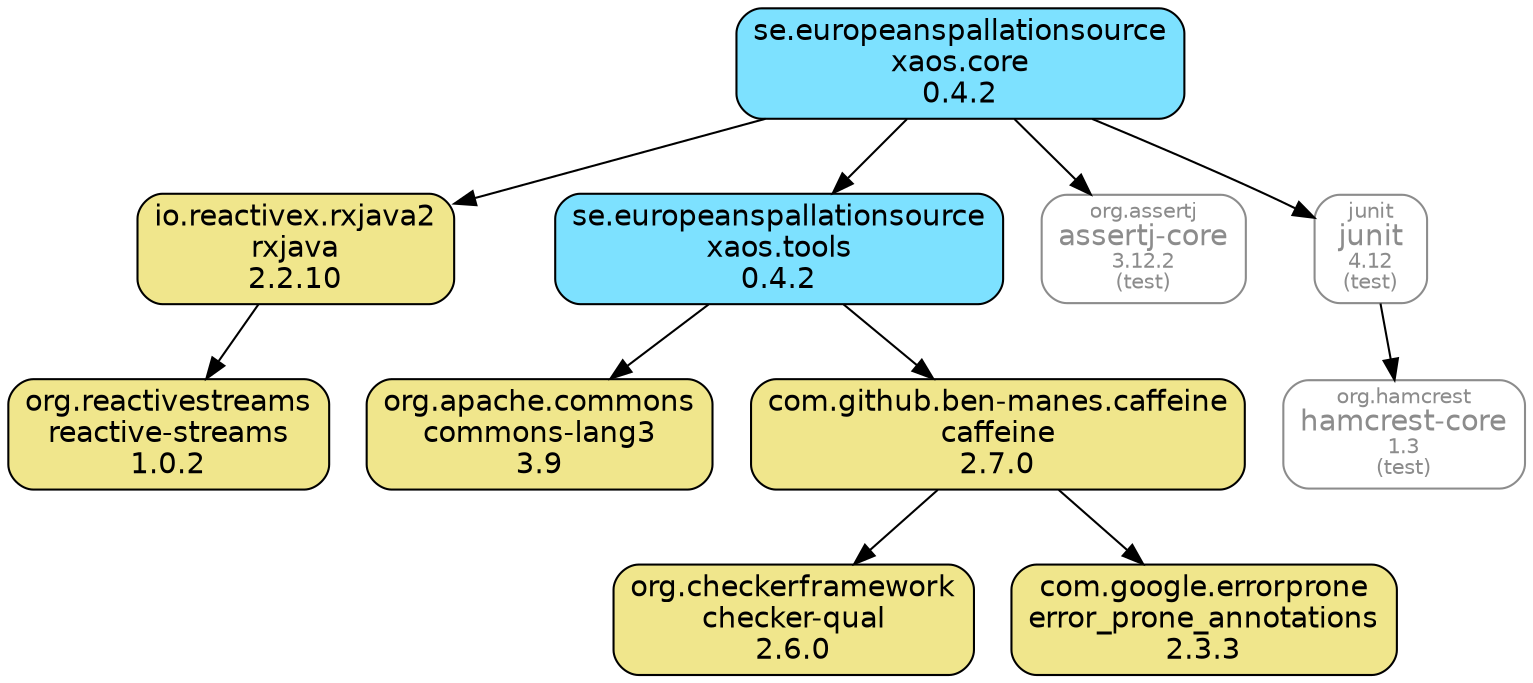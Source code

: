 digraph "xaos.core" {
  node [shape="box",style="rounded",fontname="Helvetica",fontsize="14"]
  edge [fontsize="10",fontname="Helvetica"]

  // Node Definitions:
  "io.reactivex.rxjava2:rxjava:jar"[shape="box",style="rounded, filled",fillcolor="khaki",label=<io.reactivex.rxjava2<br/>rxjava<br/>2.2.10>]
  "org.reactivestreams:reactive-streams:jar"[shape="box",style="rounded, filled",fillcolor="khaki",label=<org.reactivestreams<br/>reactive-streams<br/>1.0.2>]
  "se.europeanspallationsource:xaos.core:jar"[shape="box",style="rounded, filled",fillcolor="#7DE1FF",label=<se.europeanspallationsource<br/>xaos.core<br/>0.4.2>]
  "se.europeanspallationsource:xaos.tools:jar"[shape="box",style="rounded, filled",fillcolor="#7DE1FF",label=<se.europeanspallationsource<br/>xaos.tools<br/>0.4.2>]
  "org.apache.commons:commons-lang3:jar"[shape="box",style="rounded, filled",fillcolor="khaki",label=<org.apache.commons<br/>commons-lang3<br/>3.9>]
  "com.github.ben-manes.caffeine:caffeine:jar"[shape="box",style="rounded, filled",fillcolor="khaki",label=<com.github.ben-manes.caffeine<br/>caffeine<br/>2.7.0>]
  "org.checkerframework:checker-qual:jar"[shape="box",style="rounded, filled",fillcolor="khaki",label=<org.checkerframework<br/>checker-qual<br/>2.6.0>]
  "com.google.errorprone:error_prone_annotations:jar"[shape="box",style="rounded, filled",fillcolor="khaki",label=<com.google.errorprone<br/>error_prone_annotations<br/>2.3.3>]
  "org.assertj:assertj-core:jar"[shape="box",style="rounded",color="grey55",fontname="Helvetica",fontsize="14",fontcolor="grey55",label=<<font color="grey55" point-size="10">org.assertj</font><br/>assertj-core<font color="grey55" point-size="10"><br/>3.12.2</font><font color="grey55" point-size="10"><br/>(test)</font>>]
  "junit:junit:jar"[shape="box",style="rounded",color="grey55",fontname="Helvetica",fontsize="14",fontcolor="grey55",label=<<font color="grey55" point-size="10">junit</font><br/>junit<font color="grey55" point-size="10"><br/>4.12</font><font color="grey55" point-size="10"><br/>(test)</font>>]
  "org.hamcrest:hamcrest-core:jar"[shape="box",style="rounded",color="grey55",fontname="Helvetica",fontsize="14",fontcolor="grey55",label=<<font color="grey55" point-size="10">org.hamcrest</font><br/>hamcrest-core<font color="grey55" point-size="10"><br/>1.3</font><font color="grey55" point-size="10"><br/>(test)</font>>]

  // Edge Definitions:
  "io.reactivex.rxjava2:rxjava:jar" -> "org.reactivestreams:reactive-streams:jar"
  "se.europeanspallationsource:xaos.core:jar" -> "io.reactivex.rxjava2:rxjava:jar"
  "se.europeanspallationsource:xaos.tools:jar" -> "org.apache.commons:commons-lang3:jar"
  "com.github.ben-manes.caffeine:caffeine:jar" -> "org.checkerframework:checker-qual:jar"
  "com.github.ben-manes.caffeine:caffeine:jar" -> "com.google.errorprone:error_prone_annotations:jar"
  "se.europeanspallationsource:xaos.tools:jar" -> "com.github.ben-manes.caffeine:caffeine:jar"
  "se.europeanspallationsource:xaos.core:jar" -> "se.europeanspallationsource:xaos.tools:jar"
  "se.europeanspallationsource:xaos.core:jar" -> "org.assertj:assertj-core:jar"
  "junit:junit:jar" -> "org.hamcrest:hamcrest-core:jar"
  "se.europeanspallationsource:xaos.core:jar" -> "junit:junit:jar"
}
